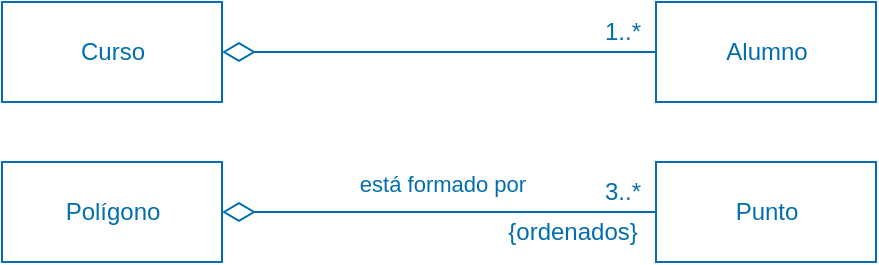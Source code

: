<mxfile>
    <diagram id="ME14ZrENKLqDYr_cWZbU" name="Page-1">
        <mxGraphModel dx="640" dy="540" grid="1" gridSize="10" guides="1" tooltips="1" connect="1" arrows="1" fold="1" page="1" pageScale="1" pageWidth="850" pageHeight="1100" math="0" shadow="0">
            <root>
                <mxCell id="0"/>
                <mxCell id="1" parent="0"/>
                <mxCell id="2" value="Curso" style="html=1;fillColor=none;fontColor=#006EAF;strokeColor=#006EAF;" parent="1" vertex="1">
                    <mxGeometry x="40" y="40" width="110" height="50" as="geometry"/>
                </mxCell>
                <mxCell id="3" value="Alumno" style="html=1;fillColor=none;fontColor=#006EAF;strokeColor=#006EAF;" parent="1" vertex="1">
                    <mxGeometry x="367" y="40" width="110" height="50" as="geometry"/>
                </mxCell>
                <mxCell id="4" value="" style="endArrow=none;html=1;endSize=12;startArrow=diamondThin;startSize=14;startFill=0;edgeStyle=orthogonalEdgeStyle;align=left;verticalAlign=bottom;exitX=1;exitY=0.5;exitDx=0;exitDy=0;endFill=0;strokeColor=#006EAF;fontColor=#006EAF;" parent="1" source="2" target="3" edge="1">
                    <mxGeometry x="-1" y="3" relative="1" as="geometry">
                        <mxPoint x="120" y="60" as="sourcePoint"/>
                        <mxPoint x="280" y="60" as="targetPoint"/>
                    </mxGeometry>
                </mxCell>
                <mxCell id="5" value="1..*" style="text;html=1;align=center;verticalAlign=middle;resizable=0;points=[];autosize=1;strokeColor=none;fillColor=none;fontColor=#006EAF;" parent="1" vertex="1">
                    <mxGeometry x="330" y="40" width="40" height="30" as="geometry"/>
                </mxCell>
                <mxCell id="6" value="Polígono" style="html=1;fillColor=none;fontColor=#006EAF;strokeColor=#006EAF;" parent="1" vertex="1">
                    <mxGeometry x="40" y="120" width="110" height="50" as="geometry"/>
                </mxCell>
                <mxCell id="7" value="Punto" style="html=1;fillColor=none;fontColor=#006EAF;strokeColor=#006EAF;" parent="1" vertex="1">
                    <mxGeometry x="367" y="120" width="110" height="50" as="geometry"/>
                </mxCell>
                <mxCell id="8" value="está formado por" style="endArrow=none;html=1;endSize=12;startArrow=diamondThin;startSize=14;startFill=0;edgeStyle=orthogonalEdgeStyle;align=center;verticalAlign=bottom;exitX=1;exitY=0.5;exitDx=0;exitDy=0;endFill=0;strokeColor=#006EAF;fontColor=#006EAF;labelBackgroundColor=none;" parent="1" source="6" target="7" edge="1">
                    <mxGeometry x="0.014" y="5" relative="1" as="geometry">
                        <mxPoint x="120" y="140" as="sourcePoint"/>
                        <mxPoint x="280" y="140" as="targetPoint"/>
                        <mxPoint as="offset"/>
                    </mxGeometry>
                </mxCell>
                <mxCell id="9" value="3..*" style="text;html=1;align=center;verticalAlign=middle;resizable=0;points=[];autosize=1;strokeColor=none;fillColor=none;fontColor=#006EAF;" parent="1" vertex="1">
                    <mxGeometry x="330" y="120" width="40" height="30" as="geometry"/>
                </mxCell>
                <mxCell id="10" value="{ordenados}" style="text;html=1;align=center;verticalAlign=middle;resizable=0;points=[];autosize=1;strokeColor=none;fillColor=none;fontColor=#006EAF;" parent="1" vertex="1">
                    <mxGeometry x="280" y="140" width="90" height="30" as="geometry"/>
                </mxCell>
            </root>
        </mxGraphModel>
    </diagram>
</mxfile>